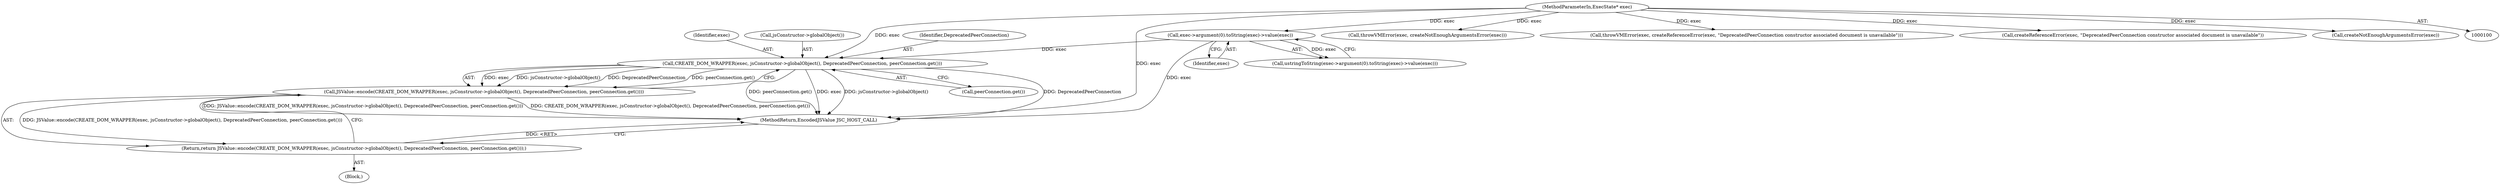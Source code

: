 digraph "0_Chrome_b944f670bb7a8a919daac497a4ea0536c954c201_1@pointer" {
"1000171" [label="(Call,CREATE_DOM_WRAPPER(exec, jsConstructor->globalObject(), DeprecatedPeerConnection, peerConnection.get()))"];
"1000135" [label="(Call,exec->argument(0).toString(exec)->value(exec))"];
"1000101" [label="(MethodParameterIn,ExecState* exec)"];
"1000170" [label="(Call,JSValue::encode(CREATE_DOM_WRAPPER(exec, jsConstructor->globalObject(), DeprecatedPeerConnection, peerConnection.get())))"];
"1000169" [label="(Return,return JSValue::encode(CREATE_DOM_WRAPPER(exec, jsConstructor->globalObject(), DeprecatedPeerConnection, peerConnection.get()));)"];
"1000136" [label="(Identifier,exec)"];
"1000176" [label="(MethodReturn,EncodedJSValue JSC_HOST_CALL)"];
"1000134" [label="(Call,ustringToString(exec->argument(0).toString(exec)->value(exec)))"];
"1000127" [label="(Call,throwVMError(exec, createNotEnoughArgumentsError(exec)))"];
"1000171" [label="(Call,CREATE_DOM_WRAPPER(exec, jsConstructor->globalObject(), DeprecatedPeerConnection, peerConnection.get()))"];
"1000169" [label="(Return,return JSValue::encode(CREATE_DOM_WRAPPER(exec, jsConstructor->globalObject(), DeprecatedPeerConnection, peerConnection.get()));)"];
"1000174" [label="(Identifier,DeprecatedPeerConnection)"];
"1000117" [label="(Call,throwVMError(exec, createReferenceError(exec, \"DeprecatedPeerConnection constructor associated document is unavailable\")))"];
"1000119" [label="(Call,createReferenceError(exec, \"DeprecatedPeerConnection constructor associated document is unavailable\"))"];
"1000102" [label="(Block,)"];
"1000175" [label="(Call,peerConnection.get())"];
"1000172" [label="(Identifier,exec)"];
"1000135" [label="(Call,exec->argument(0).toString(exec)->value(exec))"];
"1000170" [label="(Call,JSValue::encode(CREATE_DOM_WRAPPER(exec, jsConstructor->globalObject(), DeprecatedPeerConnection, peerConnection.get())))"];
"1000173" [label="(Call,jsConstructor->globalObject())"];
"1000129" [label="(Call,createNotEnoughArgumentsError(exec))"];
"1000101" [label="(MethodParameterIn,ExecState* exec)"];
"1000171" -> "1000170"  [label="AST: "];
"1000171" -> "1000175"  [label="CFG: "];
"1000172" -> "1000171"  [label="AST: "];
"1000173" -> "1000171"  [label="AST: "];
"1000174" -> "1000171"  [label="AST: "];
"1000175" -> "1000171"  [label="AST: "];
"1000170" -> "1000171"  [label="CFG: "];
"1000171" -> "1000176"  [label="DDG: exec"];
"1000171" -> "1000176"  [label="DDG: jsConstructor->globalObject()"];
"1000171" -> "1000176"  [label="DDG: DeprecatedPeerConnection"];
"1000171" -> "1000176"  [label="DDG: peerConnection.get()"];
"1000171" -> "1000170"  [label="DDG: exec"];
"1000171" -> "1000170"  [label="DDG: jsConstructor->globalObject()"];
"1000171" -> "1000170"  [label="DDG: DeprecatedPeerConnection"];
"1000171" -> "1000170"  [label="DDG: peerConnection.get()"];
"1000135" -> "1000171"  [label="DDG: exec"];
"1000101" -> "1000171"  [label="DDG: exec"];
"1000135" -> "1000134"  [label="AST: "];
"1000135" -> "1000136"  [label="CFG: "];
"1000136" -> "1000135"  [label="AST: "];
"1000134" -> "1000135"  [label="CFG: "];
"1000135" -> "1000176"  [label="DDG: exec"];
"1000135" -> "1000134"  [label="DDG: exec"];
"1000101" -> "1000135"  [label="DDG: exec"];
"1000101" -> "1000100"  [label="AST: "];
"1000101" -> "1000176"  [label="DDG: exec"];
"1000101" -> "1000117"  [label="DDG: exec"];
"1000101" -> "1000119"  [label="DDG: exec"];
"1000101" -> "1000127"  [label="DDG: exec"];
"1000101" -> "1000129"  [label="DDG: exec"];
"1000170" -> "1000169"  [label="AST: "];
"1000169" -> "1000170"  [label="CFG: "];
"1000170" -> "1000176"  [label="DDG: JSValue::encode(CREATE_DOM_WRAPPER(exec, jsConstructor->globalObject(), DeprecatedPeerConnection, peerConnection.get()))"];
"1000170" -> "1000176"  [label="DDG: CREATE_DOM_WRAPPER(exec, jsConstructor->globalObject(), DeprecatedPeerConnection, peerConnection.get())"];
"1000170" -> "1000169"  [label="DDG: JSValue::encode(CREATE_DOM_WRAPPER(exec, jsConstructor->globalObject(), DeprecatedPeerConnection, peerConnection.get()))"];
"1000169" -> "1000102"  [label="AST: "];
"1000176" -> "1000169"  [label="CFG: "];
"1000169" -> "1000176"  [label="DDG: <RET>"];
}
